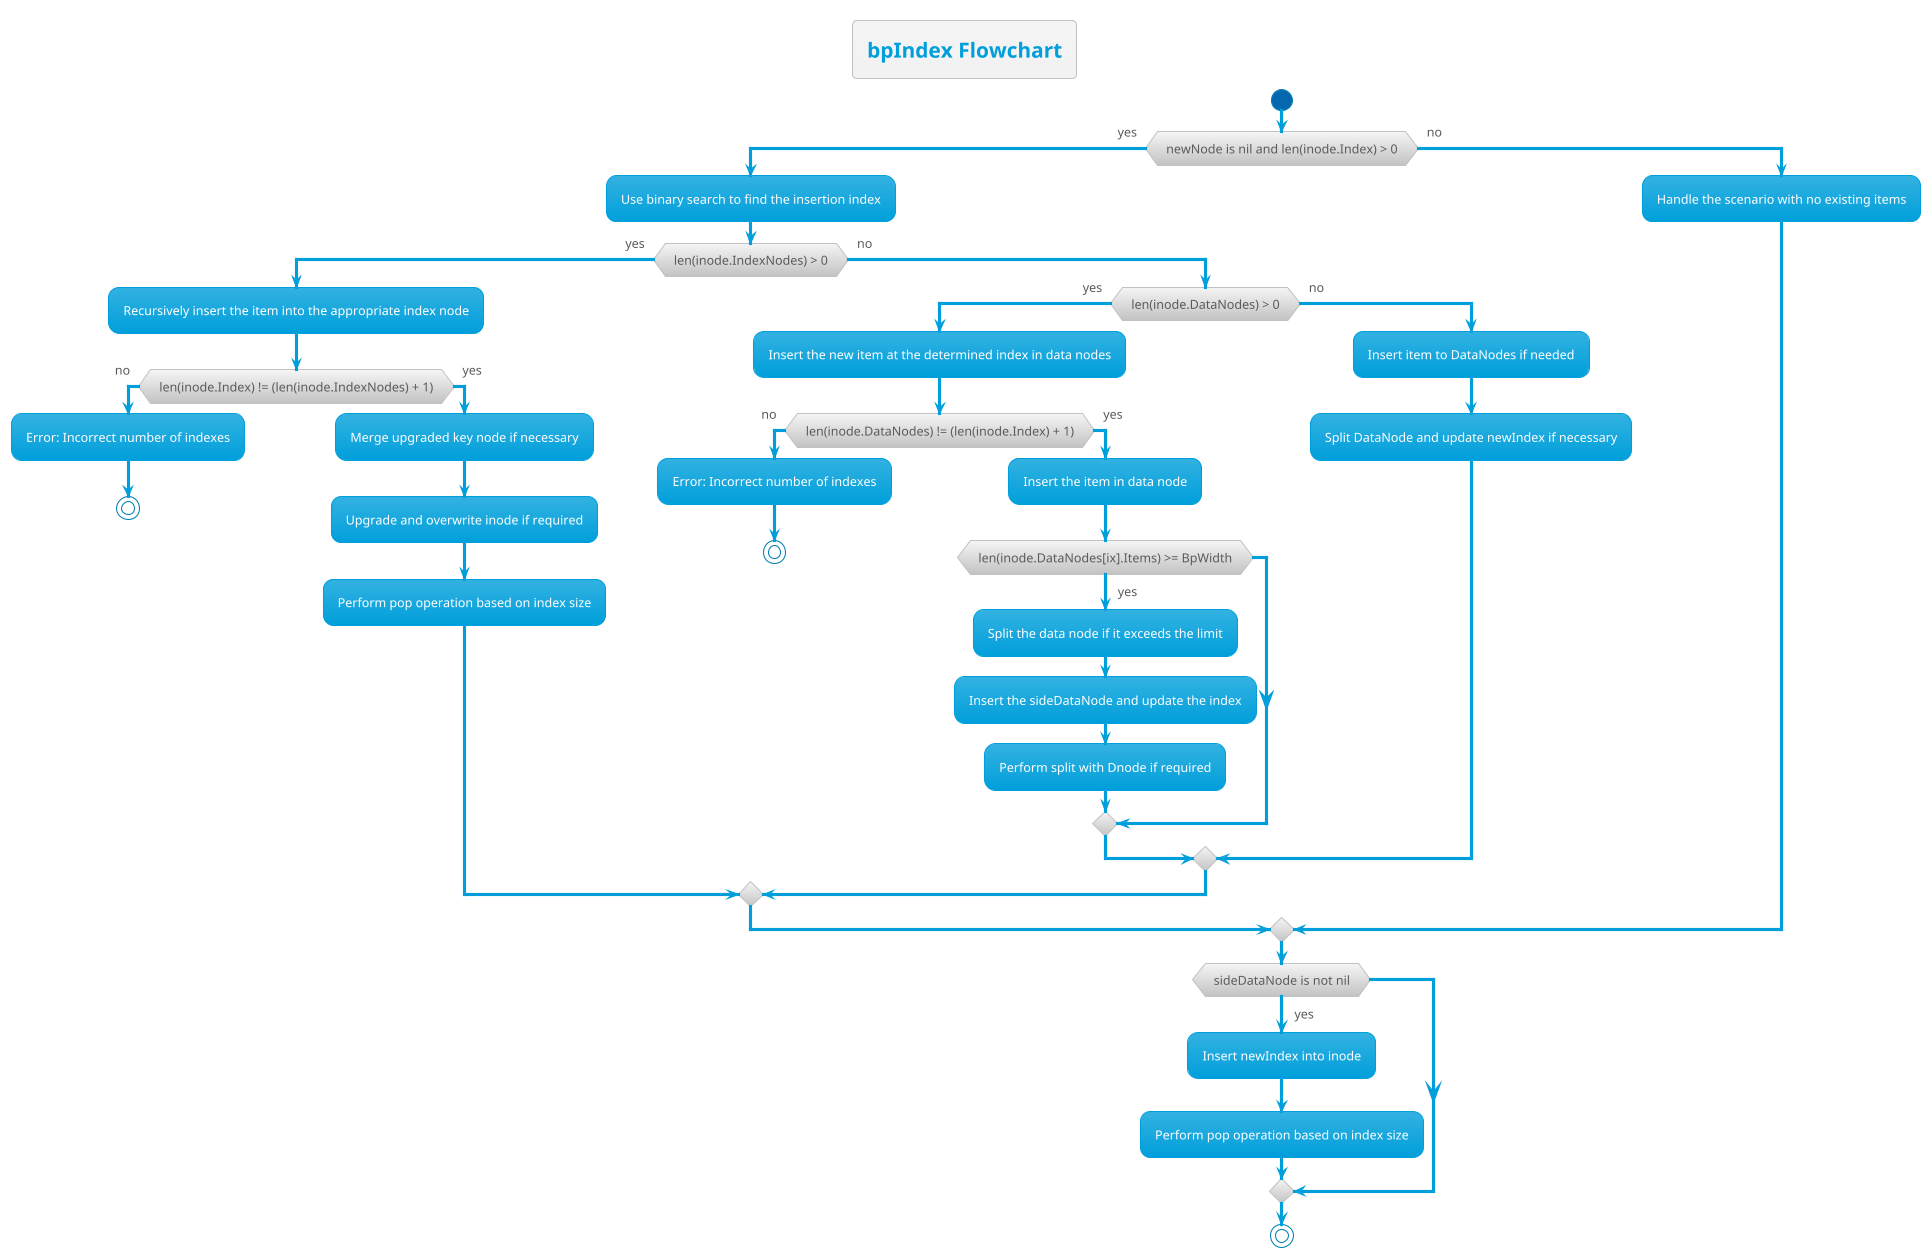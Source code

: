 @startuml
!theme bluegray
title bpIndex Flowchart

start

if (newNode is nil and len(inode.Index) > 0) then (yes)
  :Use binary search to find the insertion index;
  if (len(inode.IndexNodes) > 0) then (yes)
    :Recursively insert the item into the appropriate index node;
    if (len(inode.Index) != (len(inode.IndexNodes) + 1)) then (no)
      :Error: Incorrect number of indexes;
      stop
    else (yes)
      :Merge upgraded key node if necessary;
      :Upgrade and overwrite inode if required;
      :Perform pop operation based on index size;
    endif
  else (no)
    if (len(inode.DataNodes) > 0) then (yes)
      :Insert the new item at the determined index in data nodes;
      if (len(inode.DataNodes) != (len(inode.Index) + 1)) then (no)
        :Error: Incorrect number of indexes;
        stop
      else (yes)
        :Insert the item in data node;
        if (len(inode.DataNodes[ix].Items) >= BpWidth) then (yes)
          :Split the data node if it exceeds the limit;
          :Insert the sideDataNode and update the index;
          :Perform split with Dnode if required;
        endif
      endif
    else (no)
      :Insert item to DataNodes if needed;
      :Split DataNode and update newIndex if necessary;
    endif
  endif
else (no)
  :Handle the scenario with no existing items;
endif

if (sideDataNode is not nil) then (yes)
  :Insert newIndex into inode;
  :Perform pop operation based on index size;
endif

stop
@enduml